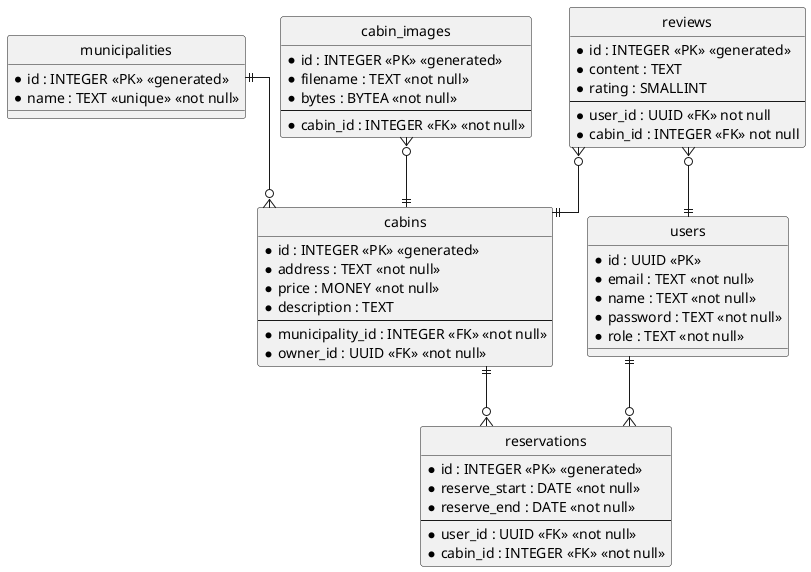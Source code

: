 @startuml DB DIAGRAM

hide circle
skinparam linetype ortho

entity users {
  * id : UUID <<PK>>
  * email : TEXT <<not null>>
  * name : TEXT <<not null>>
  * password : TEXT <<not null>>
  * role : TEXT <<not null>>
}

entity municipalities {
  * id : INTEGER <<PK>> <<generated>>
  * name : TEXT <<unique>> <<not null>>
}

entity cabins {
  * id : INTEGER <<PK>> <<generated>>
  * address : TEXT <<not null>>
  * price : MONEY <<not null>>
  * description : TEXT
  ---
  * municipality_id : INTEGER <<FK>> <<not null>>
  * owner_id : UUID <<FK>> <<not null>>
}

entity reviews {
  * id : INTEGER <<PK>> <<generated>>
  * content : TEXT
  * rating : SMALLINT
  ---
  * user_id : UUID <<FK>> not null
  * cabin_id : INTEGER <<FK>> not null
}

entity reservations {
  * id : INTEGER <<PK>> <<generated>>
  * reserve_start : DATE <<not null>>
  * reserve_end : DATE <<not null>>
  ---
  * user_id : UUID <<FK>> <<not null>>
  * cabin_id : INTEGER <<FK>> <<not null>>
}

entity cabin_images {
  * id : INTEGER <<PK>> <<generated>>
  * filename : TEXT <<not null>>
  * bytes : BYTEA <<not null>>
  ---
  * cabin_id : INTEGER <<FK>> <<not null>>
}

cabins ||--o{ reservations
users ||--o{ reservations
cabin_images }o--|| cabins
reviews }o--|| cabins
reviews }o--|| users
municipalities ||--o{ cabins

@enduml

